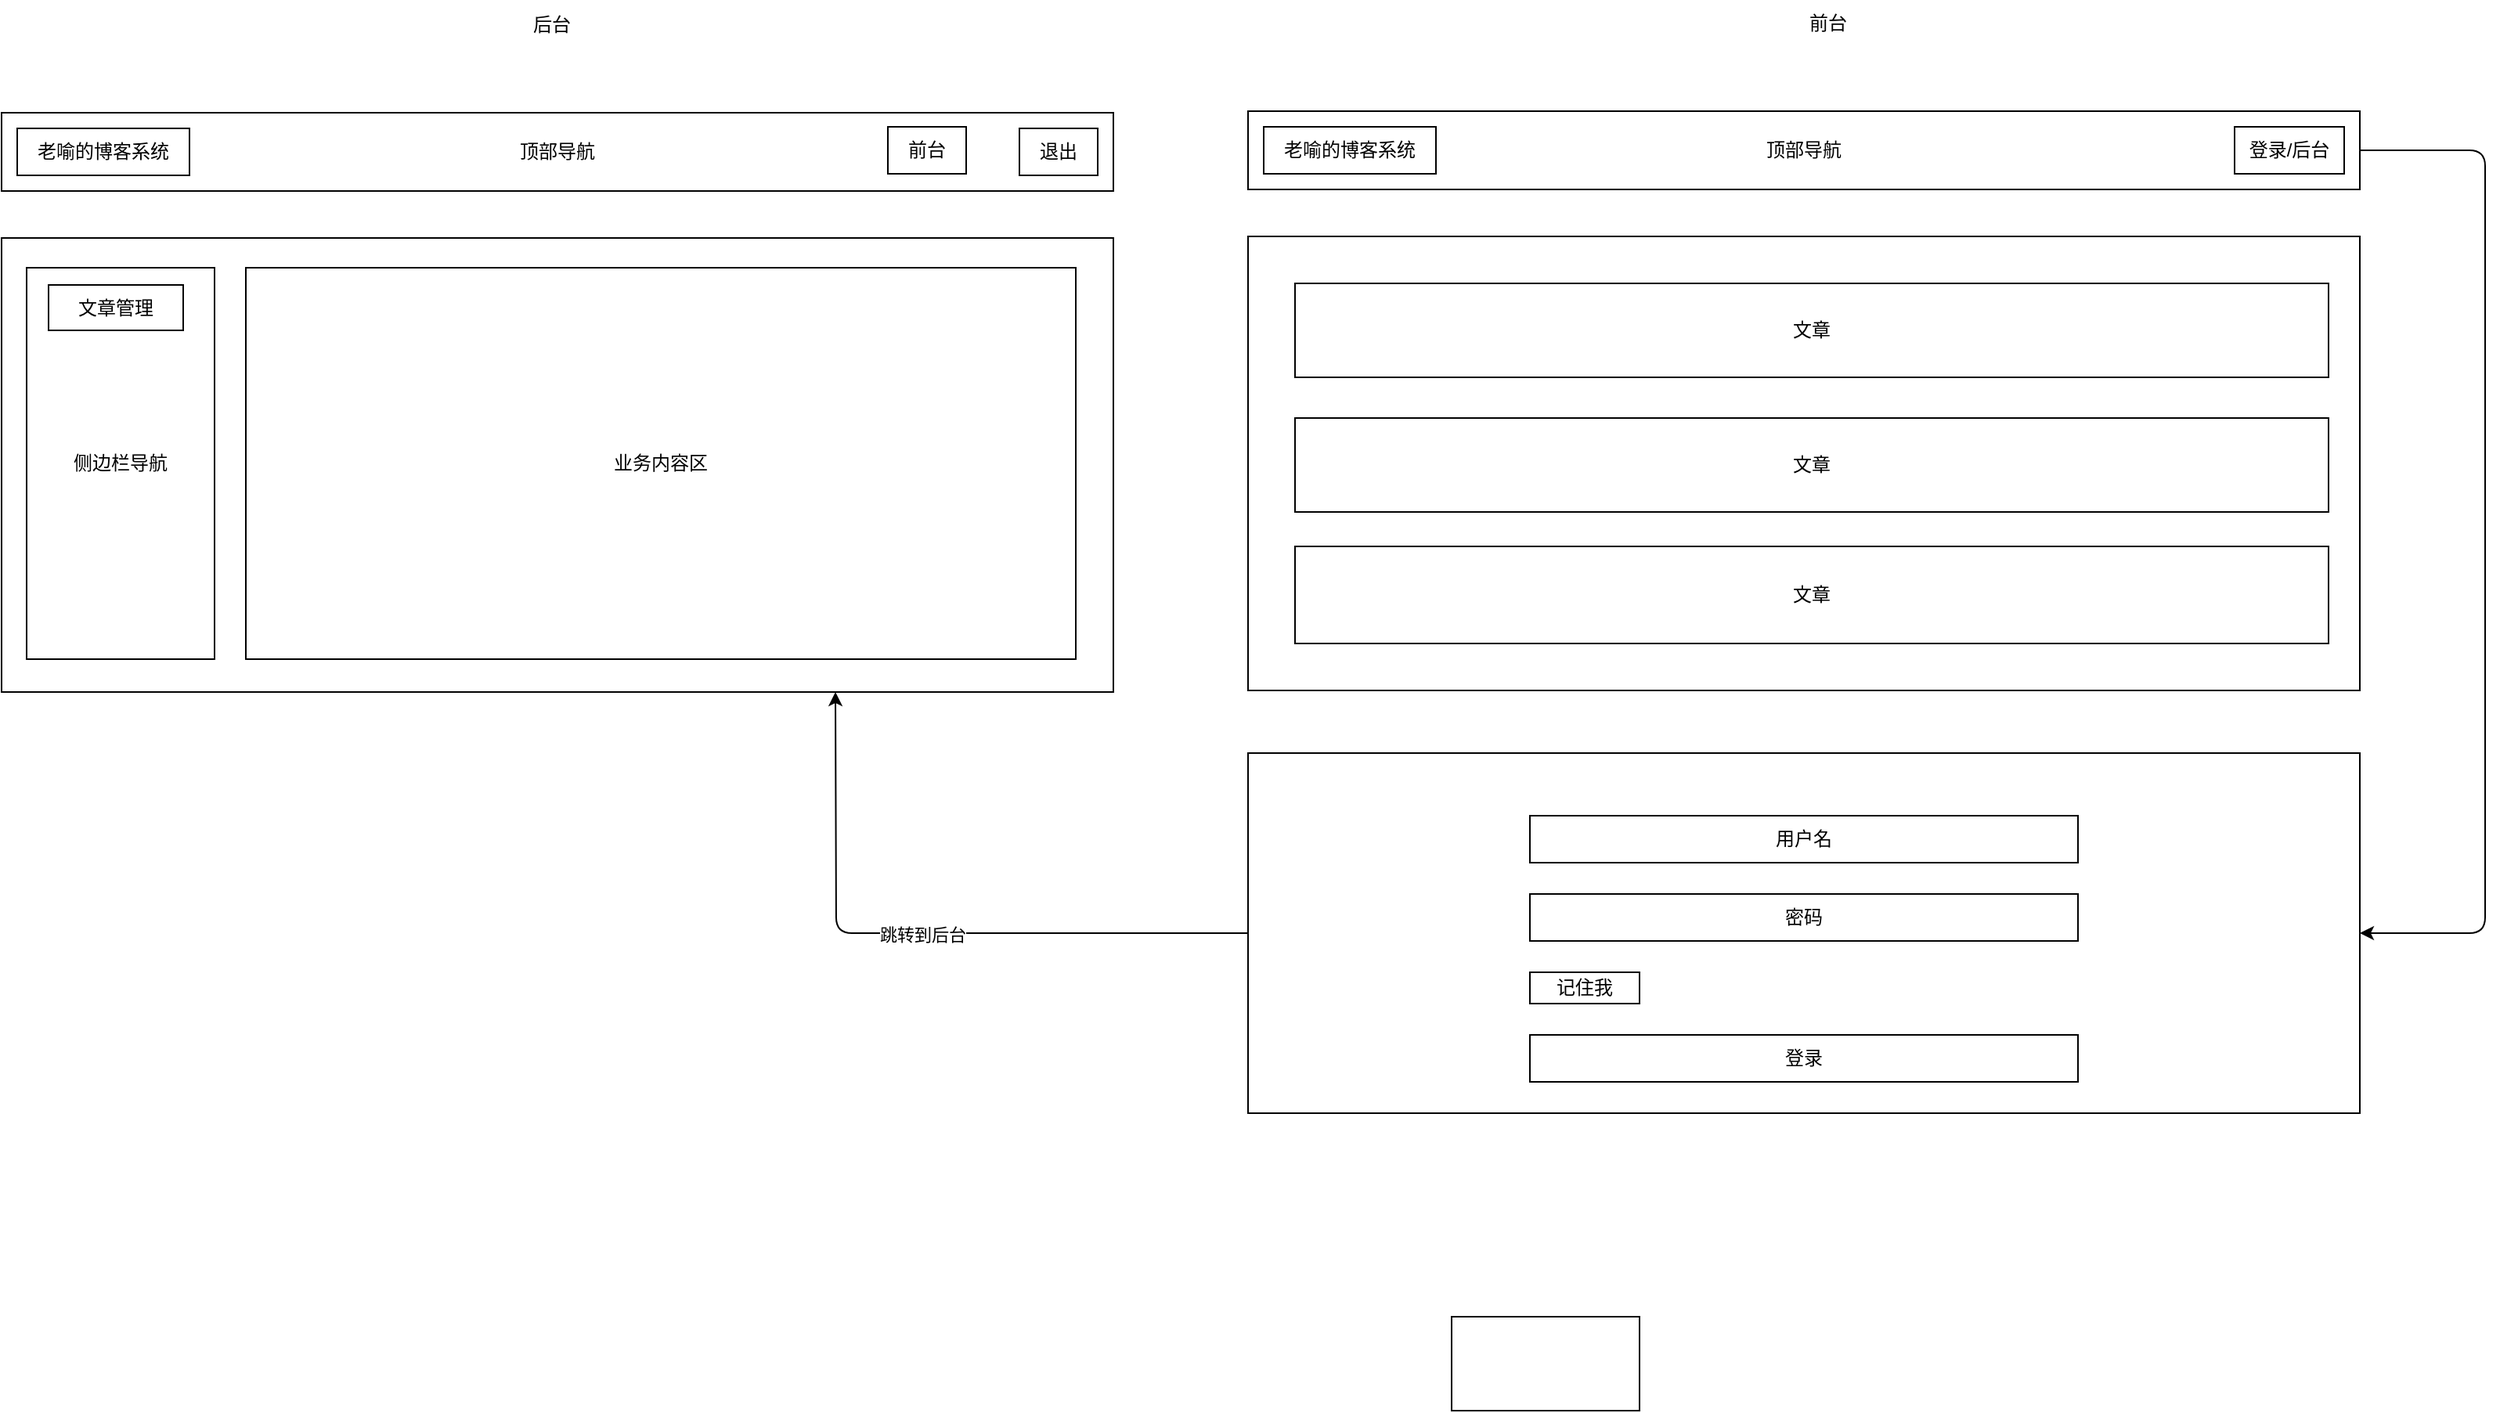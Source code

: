 <mxfile>
    <diagram id="RkAIQhVmd1cJtcXhRYkV" name="Page-1">
        <mxGraphModel dx="1596" dy="1671" grid="1" gridSize="10" guides="1" tooltips="1" connect="1" arrows="1" fold="1" page="1" pageScale="1" pageWidth="850" pageHeight="1100" math="0" shadow="0">
            <root>
                <mxCell id="0"/>
                <mxCell id="1" parent="0"/>
                <mxCell id="2" value="顶部导航" style="rounded=0;whiteSpace=wrap;html=1;" vertex="1" parent="1">
                    <mxGeometry x="30" y="40" width="710" height="50" as="geometry"/>
                </mxCell>
                <mxCell id="3" value="老喻的博客系统" style="rounded=0;whiteSpace=wrap;html=1;" vertex="1" parent="1">
                    <mxGeometry x="40" y="50" width="110" height="30" as="geometry"/>
                </mxCell>
                <mxCell id="4" value="登录/后台" style="rounded=0;whiteSpace=wrap;html=1;" vertex="1" parent="1">
                    <mxGeometry x="660" y="50" width="70" height="30" as="geometry"/>
                </mxCell>
                <mxCell id="5" value="" style="rounded=0;whiteSpace=wrap;html=1;" vertex="1" parent="1">
                    <mxGeometry x="30" y="120" width="710" height="290" as="geometry"/>
                </mxCell>
                <mxCell id="6" value="文章" style="rounded=0;whiteSpace=wrap;html=1;" vertex="1" parent="1">
                    <mxGeometry x="60" y="150" width="660" height="60" as="geometry"/>
                </mxCell>
                <mxCell id="7" value="文章" style="rounded=0;whiteSpace=wrap;html=1;" vertex="1" parent="1">
                    <mxGeometry x="60" y="236" width="660" height="60" as="geometry"/>
                </mxCell>
                <mxCell id="8" value="文章" style="rounded=0;whiteSpace=wrap;html=1;" vertex="1" parent="1">
                    <mxGeometry x="60" y="318" width="660" height="62" as="geometry"/>
                </mxCell>
                <mxCell id="9" value="" style="rounded=0;whiteSpace=wrap;html=1;" vertex="1" parent="1">
                    <mxGeometry x="30" y="450" width="710" height="230" as="geometry"/>
                </mxCell>
                <mxCell id="10" value="用户名" style="rounded=0;whiteSpace=wrap;html=1;" vertex="1" parent="1">
                    <mxGeometry x="210" y="490" width="350" height="30" as="geometry"/>
                </mxCell>
                <mxCell id="11" value="密码" style="rounded=0;whiteSpace=wrap;html=1;" vertex="1" parent="1">
                    <mxGeometry x="210" y="540" width="350" height="30" as="geometry"/>
                </mxCell>
                <mxCell id="12" value="记住我" style="rounded=0;whiteSpace=wrap;html=1;" vertex="1" parent="1">
                    <mxGeometry x="210" y="590" width="70" height="20" as="geometry"/>
                </mxCell>
                <mxCell id="13" value="登录" style="rounded=0;whiteSpace=wrap;html=1;" vertex="1" parent="1">
                    <mxGeometry x="210" y="630" width="350" height="30" as="geometry"/>
                </mxCell>
                <mxCell id="14" value="顶部导航" style="rounded=0;whiteSpace=wrap;html=1;" vertex="1" parent="1">
                    <mxGeometry x="-766" y="41" width="710" height="50" as="geometry"/>
                </mxCell>
                <mxCell id="15" value="文章" style="rounded=0;whiteSpace=wrap;html=1;" vertex="1" parent="1">
                    <mxGeometry x="-736" y="319" width="660" height="62" as="geometry"/>
                </mxCell>
                <mxCell id="16" value="文章" style="rounded=0;whiteSpace=wrap;html=1;" vertex="1" parent="1">
                    <mxGeometry x="-736" y="237" width="660" height="60" as="geometry"/>
                </mxCell>
                <mxCell id="17" value="文章" style="rounded=0;whiteSpace=wrap;html=1;" vertex="1" parent="1">
                    <mxGeometry x="-736" y="151" width="660" height="60" as="geometry"/>
                </mxCell>
                <mxCell id="18" value="" style="rounded=0;whiteSpace=wrap;html=1;" vertex="1" parent="1">
                    <mxGeometry x="-766" y="121" width="710" height="290" as="geometry"/>
                </mxCell>
                <mxCell id="19" value="老喻的博客系统" style="rounded=0;whiteSpace=wrap;html=1;" vertex="1" parent="1">
                    <mxGeometry x="-756" y="51" width="110" height="30" as="geometry"/>
                </mxCell>
                <mxCell id="20" value="退出" style="rounded=0;whiteSpace=wrap;html=1;" vertex="1" parent="1">
                    <mxGeometry x="-116" y="51" width="50" height="30" as="geometry"/>
                </mxCell>
                <mxCell id="21" value="" style="endArrow=classic;html=1;exitX=1;exitY=0.5;exitDx=0;exitDy=0;entryX=1;entryY=0.5;entryDx=0;entryDy=0;" edge="1" parent="1" source="2" target="9">
                    <mxGeometry width="50" height="50" relative="1" as="geometry">
                        <mxPoint x="630" y="260" as="sourcePoint"/>
                        <mxPoint x="680" y="210" as="targetPoint"/>
                        <Array as="points">
                            <mxPoint x="820" y="65"/>
                            <mxPoint x="820" y="310"/>
                            <mxPoint x="820" y="565"/>
                        </Array>
                    </mxGeometry>
                </mxCell>
                <mxCell id="22" value="" style="endArrow=classic;html=1;exitX=0;exitY=0.5;exitDx=0;exitDy=0;entryX=0.75;entryY=1;entryDx=0;entryDy=0;" edge="1" parent="1" source="9" target="18">
                    <mxGeometry width="50" height="50" relative="1" as="geometry">
                        <mxPoint x="-30" y="620" as="sourcePoint"/>
                        <mxPoint x="20" y="570" as="targetPoint"/>
                        <Array as="points">
                            <mxPoint x="-233" y="565"/>
                        </Array>
                    </mxGeometry>
                </mxCell>
                <mxCell id="23" value="跳转到后台" style="edgeLabel;html=1;align=center;verticalAlign=middle;resizable=0;points=[];" vertex="1" connectable="0" parent="22">
                    <mxGeometry x="-0.002" y="1" relative="1" as="geometry">
                        <mxPoint as="offset"/>
                    </mxGeometry>
                </mxCell>
                <mxCell id="24" value="前台" style="text;html=1;align=center;verticalAlign=middle;resizable=0;points=[];autosize=1;strokeColor=none;fillColor=none;" vertex="1" parent="1">
                    <mxGeometry x="375" y="-31" width="50" height="30" as="geometry"/>
                </mxCell>
                <mxCell id="25" value="后台" style="text;html=1;align=center;verticalAlign=middle;resizable=0;points=[];autosize=1;strokeColor=none;fillColor=none;" vertex="1" parent="1">
                    <mxGeometry x="-440" y="-30" width="50" height="30" as="geometry"/>
                </mxCell>
                <mxCell id="28" value="前台" style="rounded=0;whiteSpace=wrap;html=1;" vertex="1" parent="1">
                    <mxGeometry x="-200" y="50" width="50" height="30" as="geometry"/>
                </mxCell>
                <mxCell id="29" value="侧边栏导航" style="rounded=0;whiteSpace=wrap;html=1;" vertex="1" parent="1">
                    <mxGeometry x="-750" y="140" width="120" height="250" as="geometry"/>
                </mxCell>
                <mxCell id="30" value="业务内容区" style="rounded=0;whiteSpace=wrap;html=1;" vertex="1" parent="1">
                    <mxGeometry x="-610" y="140" width="530" height="250" as="geometry"/>
                </mxCell>
                <mxCell id="31" value="文章管理" style="rounded=0;whiteSpace=wrap;html=1;" vertex="1" parent="1">
                    <mxGeometry x="-736" y="151" width="86" height="29" as="geometry"/>
                </mxCell>
                <mxCell id="33" value="" style="rounded=0;whiteSpace=wrap;html=1;" vertex="1" parent="1">
                    <mxGeometry x="160" y="810" width="120" height="60" as="geometry"/>
                </mxCell>
            </root>
        </mxGraphModel>
    </diagram>
</mxfile>
